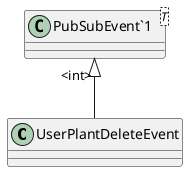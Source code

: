 @startuml
class UserPlantDeleteEvent {
}
class "PubSubEvent`1"<T> {
}
"PubSubEvent`1" "<int>" <|-- UserPlantDeleteEvent
@enduml
